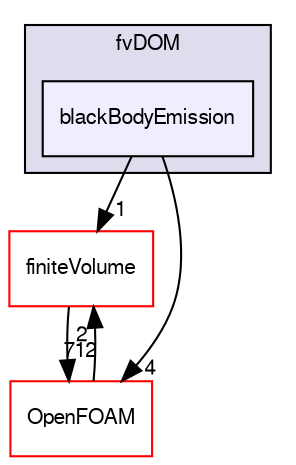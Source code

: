 digraph "src/thermophysicalModels/radiationModels/radiationModel/fvDOM/blackBodyEmission" {
  bgcolor=transparent;
  compound=true
  node [ fontsize="10", fontname="FreeSans"];
  edge [ labelfontsize="10", labelfontname="FreeSans"];
  subgraph clusterdir_b6cc76d26fe84f8dfe5b434e017749ce {
    graph [ bgcolor="#ddddee", pencolor="black", label="fvDOM" fontname="FreeSans", fontsize="10", URL="dir_b6cc76d26fe84f8dfe5b434e017749ce.html"]
  dir_68e0ba3981b2b91c96a900a8818987fd [shape=box, label="blackBodyEmission", style="filled", fillcolor="#eeeeff", pencolor="black", URL="dir_68e0ba3981b2b91c96a900a8818987fd.html"];
  }
  dir_9bd15774b555cf7259a6fa18f99fe99b [shape=box label="finiteVolume" color="red" URL="dir_9bd15774b555cf7259a6fa18f99fe99b.html"];
  dir_c5473ff19b20e6ec4dfe5c310b3778a8 [shape=box label="OpenFOAM" color="red" URL="dir_c5473ff19b20e6ec4dfe5c310b3778a8.html"];
  dir_9bd15774b555cf7259a6fa18f99fe99b->dir_c5473ff19b20e6ec4dfe5c310b3778a8 [headlabel="712", labeldistance=1.5 headhref="dir_000749_001732.html"];
  dir_68e0ba3981b2b91c96a900a8818987fd->dir_9bd15774b555cf7259a6fa18f99fe99b [headlabel="1", labeldistance=1.5 headhref="dir_002641_000749.html"];
  dir_68e0ba3981b2b91c96a900a8818987fd->dir_c5473ff19b20e6ec4dfe5c310b3778a8 [headlabel="4", labeldistance=1.5 headhref="dir_002641_001732.html"];
  dir_c5473ff19b20e6ec4dfe5c310b3778a8->dir_9bd15774b555cf7259a6fa18f99fe99b [headlabel="2", labeldistance=1.5 headhref="dir_001732_000749.html"];
}
